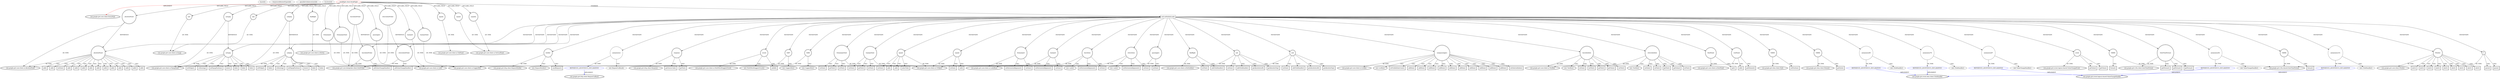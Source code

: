 digraph {
baseInfo[graphId=1091,category="extension_graph",isAnonymous=false,possibleRelation=true]
frameworkRelatedTypesInfo[0="com.google.gwt.core.client.EntryPoint"]
possibleCollaborationsInfo[0="1091~OVERRIDING_METHOD_DECLARATION-INSTANTIATION-~com.google.gwt.core.client.EntryPoint ~com.google.gwt.event.logical.shared.ValueChangeHandler ~false~true",1="1091~OVERRIDING_METHOD_DECLARATION-INSTANTIATION-~com.google.gwt.core.client.EntryPoint ~com.google.gwt.event.dom.client.ClickHandler ~false~true",2="1091~OVERRIDING_METHOD_DECLARATION-INSTANTIATION-~com.google.gwt.core.client.EntryPoint ~com.google.gwt.http.client.RequestCallback ~false~true"]
locationInfo[projectName="coldplayguy-flight87",filePath="/coldplayguy-flight87/flight87-master/BookFlight/src/bookflight/client/BookFlight.java",contextSignature="BookFlight",graphId="1091"]
0[label="bookflight.client.BookFlight",vertexType="ROOT_CLIENT_CLASS_DECLARATION",isFrameworkType=false,color=red]
1[label="com.google.gwt.core.client.EntryPoint",vertexType="FRAMEWORK_INTERFACE_TYPE",isFrameworkType=true,peripheries=2]
2[label="absolutePanel",vertexType="FIELD_DECLARATION",isFrameworkType=true,peripheries=2,shape=circle]
3[label="com.google.gwt.user.client.ui.AbsolutePanel",vertexType="FRAMEWORK_CLASS_TYPE",isFrameworkType=true,peripheries=2]
4[label="cal1",vertexType="FIELD_DECLARATION",isFrameworkType=true,peripheries=2,shape=circle]
5[label="com.google.gwt.user.client.ui.Image",vertexType="FRAMEWORK_CLASS_TYPE",isFrameworkType=true,peripheries=2]
6[label="cal1pop",vertexType="FIELD_DECLARATION",isFrameworkType=true,peripheries=2,shape=circle]
7[label="com.google.gwt.user.client.ui.PopupPanel",vertexType="FRAMEWORK_CLASS_TYPE",isFrameworkType=true,peripheries=2]
8[label="cal2",vertexType="FIELD_DECLARATION",isFrameworkType=true,peripheries=2,shape=circle]
10[label="cal2pop",vertexType="FIELD_DECLARATION",isFrameworkType=true,peripheries=2,shape=circle]
12[label="findflight",vertexType="FIELD_DECLARATION",isFrameworkType=true,peripheries=2,shape=circle]
13[label="com.google.gwt.user.client.ui.Button",vertexType="FRAMEWORK_CLASS_TYPE",isFrameworkType=true,peripheries=2]
14[label="fromairport",vertexType="FIELD_DECLARATION",isFrameworkType=true,peripheries=2,shape=circle]
15[label="com.google.gwt.user.client.ui.Label",vertexType="FRAMEWORK_CLASS_TYPE",isFrameworkType=true,peripheries=2]
16[label="fromairporttext",vertexType="FIELD_DECLARATION",isFrameworkType=true,peripheries=2,shape=circle]
17[label="com.google.gwt.user.client.ui.SuggestBox",vertexType="FRAMEWORK_CLASS_TYPE",isFrameworkType=true,peripheries=2]
18[label="leavedatePicker",vertexType="FIELD_DECLARATION",isFrameworkType=true,peripheries=2,shape=circle]
19[label="com.google.gwt.user.datepicker.client.DatePicker",vertexType="FRAMEWORK_CLASS_TYPE",isFrameworkType=true,peripheries=2]
20[label="passengers",vertexType="FIELD_DECLARATION",isFrameworkType=true,peripheries=2,shape=circle]
22[label="returndatePicker",vertexType="FIELD_DECLARATION",isFrameworkType=true,peripheries=2,shape=circle]
24[label="toairport",vertexType="FIELD_DECLARATION",isFrameworkType=true,peripheries=2,shape=circle]
26[label="toairporttext",vertexType="FIELD_DECLARATION",isFrameworkType=true,peripheries=2,shape=circle]
28[label="tpanel",vertexType="FIELD_DECLARATION",isFrameworkType=true,peripheries=2,shape=circle]
29[label="com.google.gwt.user.client.ui.TabPanel",vertexType="FRAMEWORK_CLASS_TYPE",isFrameworkType=true,peripheries=2]
30[label="vpanel",vertexType="FIELD_DECLARATION",isFrameworkType=true,peripheries=2,shape=circle]
31[label="com.google.gwt.user.client.ui.VerticalPanel",vertexType="FRAMEWORK_CLASS_TYPE",isFrameworkType=true,peripheries=2]
32[label="vpanel2",vertexType="FIELD_DECLARATION",isFrameworkType=true,peripheries=2,shape=circle]
34[label="void onModuleLoad()",vertexType="OVERRIDING_METHOD_DECLARATION",isFrameworkType=false,shape=box]
36[label="builder",vertexType="VARIABLE_EXPRESION",isFrameworkType=true,peripheries=2,shape=circle]
37[label="com.google.gwt.http.client.RequestBuilder",vertexType="FRAMEWORK_CLASS_TYPE",isFrameworkType=true,peripheries=2]
35[label="new RequestBuilder()",vertexType="CONSTRUCTOR_CALL",isFrameworkType=true,peripheries=2]
39[label="sendRequest()",vertexType="INSIDE_CALL",isFrameworkType=true,peripheries=2,shape=box]
41[label="anonymous2",vertexType="VARIABLE_EXPRESION",isFrameworkType=false,shape=circle]
42[label="REFERENCE_ANONYMOUS_DECLARATION",vertexType="REFERENCE_ANONYMOUS_DECLARATION",isFrameworkType=false,color=blue]
43[label="com.google.gwt.http.client.RequestCallback",vertexType="FRAMEWORK_INTERFACE_TYPE",isFrameworkType=true,peripheries=2]
40[label="new RequestCallback()",vertexType="CONSTRUCTOR_CALL",isFrameworkType=false]
44[label="response",vertexType="VARIABLE_EXPRESION",isFrameworkType=true,peripheries=2,shape=circle]
46[label="com.google.gwt.http.client.Response",vertexType="FRAMEWORK_CLASS_TYPE",isFrameworkType=true,peripheries=2]
45[label="getStatusCode()",vertexType="INSIDE_CALL",isFrameworkType=true,peripheries=2,shape=box]
48[label="getText()",vertexType="INSIDE_CALL",isFrameworkType=true,peripheries=2,shape=box]
50[label="oracle",vertexType="VARIABLE_EXPRESION",isFrameworkType=true,peripheries=2,shape=circle]
51[label="com.google.gwt.user.client.ui.MultiWordSuggestOracle",vertexType="FRAMEWORK_CLASS_TYPE",isFrameworkType=true,peripheries=2]
49[label="new MultiWordSuggestOracle()",vertexType="CONSTRUCTOR_CALL",isFrameworkType=true,peripheries=2]
53[label="addAll()",vertexType="INSIDE_CALL",isFrameworkType=true,peripheries=2,shape=box]
55[label="VAR7",vertexType="VARIABLE_EXPRESION",isFrameworkType=true,peripheries=2,shape=circle]
54[label="new SuggestBox()",vertexType="CONSTRUCTOR_CALL",isFrameworkType=true,peripheries=2]
58[label="VAR8",vertexType="VARIABLE_EXPRESION",isFrameworkType=true,peripheries=2,shape=circle]
57[label="new SuggestBox()",vertexType="CONSTRUCTOR_CALL",isFrameworkType=true,peripheries=2]
60[label="absolutePanel",vertexType="VARIABLE_EXPRESION",isFrameworkType=true,peripheries=2,shape=circle]
61[label="add()",vertexType="INSIDE_CALL",isFrameworkType=true,peripheries=2,shape=box]
63[label="fromairporttext",vertexType="VARIABLE_EXPRESION",isFrameworkType=true,peripheries=2,shape=circle]
65[label="com.google.gwt.user.client.ui.UIObject",vertexType="FRAMEWORK_CLASS_TYPE",isFrameworkType=true,peripheries=2]
64[label="setSize()",vertexType="INSIDE_CALL",isFrameworkType=true,peripheries=2,shape=box]
67[label="add()",vertexType="INSIDE_CALL",isFrameworkType=true,peripheries=2,shape=box]
68[label="toairporttext",vertexType="VARIABLE_EXPRESION",isFrameworkType=true,peripheries=2,shape=circle]
69[label="setSize()",vertexType="INSIDE_CALL",isFrameworkType=true,peripheries=2,shape=box]
71[label="tpanel",vertexType="VARIABLE_EXPRESION",isFrameworkType=true,peripheries=2,shape=circle]
72[label="setSize()",vertexType="INSIDE_CALL",isFrameworkType=true,peripheries=2,shape=box]
75[label="add()",vertexType="INSIDE_CALL",isFrameworkType=true,peripheries=2,shape=box]
77[label="add()",vertexType="INSIDE_CALL",isFrameworkType=true,peripheries=2,shape=box]
79[label="selectTab()",vertexType="INSIDE_CALL",isFrameworkType=true,peripheries=2,shape=box]
80[label="vpanel",vertexType="VARIABLE_EXPRESION",isFrameworkType=true,peripheries=2,shape=circle]
81[label="setSize()",vertexType="INSIDE_CALL",isFrameworkType=true,peripheries=2,shape=box]
84[label="add()",vertexType="INSIDE_CALL",isFrameworkType=true,peripheries=2,shape=box]
86[label="setSize()",vertexType="INSIDE_CALL",isFrameworkType=true,peripheries=2,shape=box]
87[label="fromairport",vertexType="VARIABLE_EXPRESION",isFrameworkType=true,peripheries=2,shape=circle]
89[label="com.google.gwt.user.client.ui.LabelBase",vertexType="FRAMEWORK_CLASS_TYPE",isFrameworkType=true,peripheries=2]
88[label="setHorizontalAlignment()",vertexType="INSIDE_CALL",isFrameworkType=true,peripheries=2,shape=box]
91[label="add()",vertexType="INSIDE_CALL",isFrameworkType=true,peripheries=2,shape=box]
93[label="setSize()",vertexType="INSIDE_CALL",isFrameworkType=true,peripheries=2,shape=box]
94[label="toairport",vertexType="VARIABLE_EXPRESION",isFrameworkType=true,peripheries=2,shape=circle]
95[label="setHorizontalAlignment()",vertexType="INSIDE_CALL",isFrameworkType=true,peripheries=2,shape=box]
98[label="add()",vertexType="INSIDE_CALL",isFrameworkType=true,peripheries=2,shape=box]
100[label="setSize()",vertexType="INSIDE_CALL",isFrameworkType=true,peripheries=2,shape=box]
102[label="leavetime",vertexType="VARIABLE_EXPRESION",isFrameworkType=true,peripheries=2,shape=circle]
101[label="new Label()",vertexType="CONSTRUCTOR_CALL",isFrameworkType=true,peripheries=2]
105[label="setHorizontalAlignment()",vertexType="INSIDE_CALL",isFrameworkType=true,peripheries=2,shape=box]
107[label="add()",vertexType="INSIDE_CALL",isFrameworkType=true,peripheries=2,shape=box]
109[label="setSize()",vertexType="INSIDE_CALL",isFrameworkType=true,peripheries=2,shape=box]
111[label="returntime",vertexType="VARIABLE_EXPRESION",isFrameworkType=true,peripheries=2,shape=circle]
110[label="new Label()",vertexType="CONSTRUCTOR_CALL",isFrameworkType=true,peripheries=2]
114[label="setHorizontalAlignment()",vertexType="INSIDE_CALL",isFrameworkType=true,peripheries=2,shape=box]
116[label="add()",vertexType="INSIDE_CALL",isFrameworkType=true,peripheries=2,shape=box]
118[label="setSize()",vertexType="INSIDE_CALL",isFrameworkType=true,peripheries=2,shape=box]
120[label="add()",vertexType="INSIDE_CALL",isFrameworkType=true,peripheries=2,shape=box]
121[label="passengers",vertexType="VARIABLE_EXPRESION",isFrameworkType=true,peripheries=2,shape=circle]
122[label="setSize()",vertexType="INSIDE_CALL",isFrameworkType=true,peripheries=2,shape=box]
124[label="findflight",vertexType="VARIABLE_EXPRESION",isFrameworkType=true,peripheries=2,shape=circle]
126[label="com.google.gwt.user.client.ui.ButtonBase",vertexType="FRAMEWORK_CLASS_TYPE",isFrameworkType=true,peripheries=2]
125[label="setText()",vertexType="INSIDE_CALL",isFrameworkType=true,peripheries=2,shape=box]
128[label="add()",vertexType="INSIDE_CALL",isFrameworkType=true,peripheries=2,shape=box]
129[label="cal1",vertexType="VARIABLE_EXPRESION",isFrameworkType=true,peripheries=2,shape=circle]
130[label="setSize()",vertexType="INSIDE_CALL",isFrameworkType=true,peripheries=2,shape=box]
132[label="cal2",vertexType="VARIABLE_EXPRESION",isFrameworkType=true,peripheries=2,shape=circle]
133[label="setSize()",vertexType="INSIDE_CALL",isFrameworkType=true,peripheries=2,shape=box]
136[label="add()",vertexType="INSIDE_CALL",isFrameworkType=true,peripheries=2,shape=box]
138[label="add()",vertexType="INSIDE_CALL",isFrameworkType=true,peripheries=2,shape=box]
139[label="cal1pop",vertexType="VARIABLE_EXPRESION",isFrameworkType=true,peripheries=2,shape=circle]
140[label="setWidget()",vertexType="INSIDE_CALL",isFrameworkType=true,peripheries=2,shape=box]
142[label="cal2pop",vertexType="VARIABLE_EXPRESION",isFrameworkType=true,peripheries=2,shape=circle]
143[label="setWidget()",vertexType="INSIDE_CALL",isFrameworkType=true,peripheries=2,shape=box]
146[label="numpassengers",vertexType="VARIABLE_EXPRESION",isFrameworkType=true,peripheries=2,shape=circle]
147[label="com.google.gwt.user.client.ui.ListBox",vertexType="FRAMEWORK_CLASS_TYPE",isFrameworkType=true,peripheries=2]
145[label="new ListBox()",vertexType="CONSTRUCTOR_CALL",isFrameworkType=true,peripheries=2]
149[label="setVisibleItemCount()",vertexType="INSIDE_CALL",isFrameworkType=true,peripheries=2,shape=box]
151[label="addItem()",vertexType="INSIDE_CALL",isFrameworkType=true,peripheries=2,shape=box]
153[label="addItem()",vertexType="INSIDE_CALL",isFrameworkType=true,peripheries=2,shape=box]
155[label="addItem()",vertexType="INSIDE_CALL",isFrameworkType=true,peripheries=2,shape=box]
157[label="addItem()",vertexType="INSIDE_CALL",isFrameworkType=true,peripheries=2,shape=box]
159[label="addItem()",vertexType="INSIDE_CALL",isFrameworkType=true,peripheries=2,shape=box]
161[label="addItem()",vertexType="INSIDE_CALL",isFrameworkType=true,peripheries=2,shape=box]
163[label="addItem()",vertexType="INSIDE_CALL",isFrameworkType=true,peripheries=2,shape=box]
165[label="addItem()",vertexType="INSIDE_CALL",isFrameworkType=true,peripheries=2,shape=box]
167[label="addItem()",vertexType="INSIDE_CALL",isFrameworkType=true,peripheries=2,shape=box]
169[label="addItem()",vertexType="INSIDE_CALL",isFrameworkType=true,peripheries=2,shape=box]
171[label="add()",vertexType="INSIDE_CALL",isFrameworkType=true,peripheries=2,shape=box]
173[label="leavedatebox",vertexType="VARIABLE_EXPRESION",isFrameworkType=true,peripheries=2,shape=circle]
174[label="com.google.gwt.user.client.ui.TextBox",vertexType="FRAMEWORK_CLASS_TYPE",isFrameworkType=true,peripheries=2]
172[label="new TextBox()",vertexType="CONSTRUCTOR_CALL",isFrameworkType=true,peripheries=2]
176[label="add()",vertexType="INSIDE_CALL",isFrameworkType=true,peripheries=2,shape=box]
178[label="setSize()",vertexType="INSIDE_CALL",isFrameworkType=true,peripheries=2,shape=box]
180[label="returndatebox",vertexType="VARIABLE_EXPRESION",isFrameworkType=true,peripheries=2,shape=circle]
179[label="new TextBox()",vertexType="CONSTRUCTOR_CALL",isFrameworkType=true,peripheries=2]
183[label="add()",vertexType="INSIDE_CALL",isFrameworkType=true,peripheries=2,shape=box]
185[label="setSize()",vertexType="INSIDE_CALL",isFrameworkType=true,peripheries=2,shape=box]
186[label="RootPanel",vertexType="VARIABLE_EXPRESION",isFrameworkType=true,peripheries=2,shape=circle]
188[label="com.google.gwt.user.client.ui.RootPanel",vertexType="FRAMEWORK_CLASS_TYPE",isFrameworkType=true,peripheries=2]
187[label="get()",vertexType="INSIDE_CALL",isFrameworkType=true,peripheries=2,shape=box]
189[label="rootPanel",vertexType="VARIABLE_EXPRESION",isFrameworkType=true,peripheries=2,shape=circle]
190[label="add()",vertexType="INSIDE_CALL",isFrameworkType=true,peripheries=2,shape=box]
192[label="VAR65",vertexType="VARIABLE_EXPRESION",isFrameworkType=true,peripheries=2,shape=circle]
194[label="com.google.gwt.dom.client.Style",vertexType="FRAMEWORK_CLASS_TYPE",isFrameworkType=true,peripheries=2]
193[label="setPosition()",vertexType="INSIDE_CALL",isFrameworkType=true,peripheries=2,shape=box]
195[label="VAR66",vertexType="VARIABLE_EXPRESION",isFrameworkType=true,peripheries=2,shape=circle]
197[label="com.google.gwt.dom.client.Element",vertexType="FRAMEWORK_CLASS_TYPE",isFrameworkType=true,peripheries=2]
196[label="getStyle()",vertexType="INSIDE_CALL",isFrameworkType=true,peripheries=2,shape=box]
199[label="getElement()",vertexType="INSIDE_CALL",isFrameworkType=true,peripheries=2,shape=box]
201[label="addClickHandler()",vertexType="INSIDE_CALL",isFrameworkType=true,peripheries=2,shape=box]
203[label="anonymous69",vertexType="VARIABLE_EXPRESION",isFrameworkType=false,shape=circle]
204[label="REFERENCE_ANONYMOUS_DECLARATION",vertexType="REFERENCE_ANONYMOUS_DECLARATION",isFrameworkType=false,color=blue]
205[label="com.google.gwt.event.dom.client.ClickHandler",vertexType="FRAMEWORK_INTERFACE_TYPE",isFrameworkType=true,peripheries=2]
202[label="new ClickHandler()",vertexType="CONSTRUCTOR_CALL",isFrameworkType=false]
207[label="isShowing()",vertexType="INSIDE_CALL",isFrameworkType=true,peripheries=2,shape=box]
209[label="setPopupPosition()",vertexType="INSIDE_CALL",isFrameworkType=true,peripheries=2,shape=box]
211[label="getAbsoluteLeft()",vertexType="INSIDE_CALL",isFrameworkType=true,peripheries=2,shape=box]
213[label="getAbsoluteTop()",vertexType="INSIDE_CALL",isFrameworkType=true,peripheries=2,shape=box]
215[label="show()",vertexType="INSIDE_CALL",isFrameworkType=true,peripheries=2,shape=box]
217[label="hide()",vertexType="INSIDE_CALL",isFrameworkType=true,peripheries=2,shape=box]
219[label="hide()",vertexType="INSIDE_CALL",isFrameworkType=true,peripheries=2,shape=box]
221[label="addClickHandler()",vertexType="INSIDE_CALL",isFrameworkType=true,peripheries=2,shape=box]
223[label="anonymous78",vertexType="VARIABLE_EXPRESION",isFrameworkType=false,shape=circle]
224[label="REFERENCE_ANONYMOUS_DECLARATION",vertexType="REFERENCE_ANONYMOUS_DECLARATION",isFrameworkType=false,color=blue]
222[label="new ClickHandler()",vertexType="CONSTRUCTOR_CALL",isFrameworkType=false]
227[label="isShowing()",vertexType="INSIDE_CALL",isFrameworkType=true,peripheries=2,shape=box]
229[label="setPopupPosition()",vertexType="INSIDE_CALL",isFrameworkType=true,peripheries=2,shape=box]
231[label="getAbsoluteLeft()",vertexType="INSIDE_CALL",isFrameworkType=true,peripheries=2,shape=box]
233[label="getAbsoluteTop()",vertexType="INSIDE_CALL",isFrameworkType=true,peripheries=2,shape=box]
235[label="show()",vertexType="INSIDE_CALL",isFrameworkType=true,peripheries=2,shape=box]
237[label="hide()",vertexType="INSIDE_CALL",isFrameworkType=true,peripheries=2,shape=box]
239[label="hide()",vertexType="INSIDE_CALL",isFrameworkType=true,peripheries=2,shape=box]
240[label="leavedatePicker",vertexType="VARIABLE_EXPRESION",isFrameworkType=true,peripheries=2,shape=circle]
241[label="addValueChangeHandler()",vertexType="INSIDE_CALL",isFrameworkType=true,peripheries=2,shape=box]
244[label="anonymous87",vertexType="VARIABLE_EXPRESION",isFrameworkType=false,shape=circle]
245[label="REFERENCE_ANONYMOUS_DECLARATION",vertexType="REFERENCE_ANONYMOUS_DECLARATION",isFrameworkType=false,color=blue]
246[label="com.google.gwt.event.logical.shared.ValueChangeHandler",vertexType="FRAMEWORK_INTERFACE_TYPE",isFrameworkType=true,peripheries=2]
243[label="new ValueChangeHandler()",vertexType="CONSTRUCTOR_CALL",isFrameworkType=false]
247[label="event",vertexType="VARIABLE_EXPRESION",isFrameworkType=true,peripheries=2,shape=circle]
249[label="com.google.gwt.event.logical.shared.ValueChangeEvent",vertexType="FRAMEWORK_CLASS_TYPE",isFrameworkType=true,peripheries=2]
248[label="getValue()",vertexType="INSIDE_CALL",isFrameworkType=true,peripheries=2,shape=box]
250[label="VAR89",vertexType="VARIABLE_EXPRESION",isFrameworkType=true,peripheries=2,shape=circle]
252[label="com.google.gwt.i18n.shared.DateTimeFormat",vertexType="FRAMEWORK_CLASS_TYPE",isFrameworkType=true,peripheries=2]
251[label="format()",vertexType="INSIDE_CALL",isFrameworkType=true,peripheries=2,shape=box]
253[label="DateTimeFormat",vertexType="VARIABLE_EXPRESION",isFrameworkType=true,peripheries=2,shape=circle]
255[label="com.google.gwt.i18n.client.DateTimeFormat",vertexType="FRAMEWORK_CLASS_TYPE",isFrameworkType=true,peripheries=2]
254[label="getFormat()",vertexType="INSIDE_CALL",isFrameworkType=true,peripheries=2,shape=box]
257[label="setText()",vertexType="INSIDE_CALL",isFrameworkType=true,peripheries=2,shape=box]
259[label="hide()",vertexType="INSIDE_CALL",isFrameworkType=true,peripheries=2,shape=box]
260[label="returndatePicker",vertexType="VARIABLE_EXPRESION",isFrameworkType=true,peripheries=2,shape=circle]
261[label="addValueChangeHandler()",vertexType="INSIDE_CALL",isFrameworkType=true,peripheries=2,shape=box]
264[label="anonymous94",vertexType="VARIABLE_EXPRESION",isFrameworkType=false,shape=circle]
265[label="REFERENCE_ANONYMOUS_DECLARATION",vertexType="REFERENCE_ANONYMOUS_DECLARATION",isFrameworkType=false,color=blue]
263[label="new ValueChangeHandler()",vertexType="CONSTRUCTOR_CALL",isFrameworkType=false]
268[label="getValue()",vertexType="INSIDE_CALL",isFrameworkType=true,peripheries=2,shape=box]
269[label="VAR96",vertexType="VARIABLE_EXPRESION",isFrameworkType=true,peripheries=2,shape=circle]
270[label="format()",vertexType="INSIDE_CALL",isFrameworkType=true,peripheries=2,shape=box]
273[label="getFormat()",vertexType="INSIDE_CALL",isFrameworkType=true,peripheries=2,shape=box]
275[label="setText()",vertexType="INSIDE_CALL",isFrameworkType=true,peripheries=2,shape=box]
277[label="hide()",vertexType="INSIDE_CALL",isFrameworkType=true,peripheries=2,shape=box]
279[label="addClickHandler()",vertexType="INSIDE_CALL",isFrameworkType=true,peripheries=2,shape=box]
281[label="anonymous101",vertexType="VARIABLE_EXPRESION",isFrameworkType=false,shape=circle]
282[label="REFERENCE_ANONYMOUS_DECLARATION",vertexType="REFERENCE_ANONYMOUS_DECLARATION",isFrameworkType=false,color=blue]
280[label="new ClickHandler()",vertexType="CONSTRUCTOR_CALL",isFrameworkType=false]
285[label="getText()",vertexType="INSIDE_CALL",isFrameworkType=true,peripheries=2,shape=box]
286[label="Window",vertexType="VARIABLE_EXPRESION",isFrameworkType=true,peripheries=2,shape=circle]
288[label="com.google.gwt.user.client.Window",vertexType="FRAMEWORK_CLASS_TYPE",isFrameworkType=true,peripheries=2]
287[label="alert()",vertexType="INSIDE_CALL",isFrameworkType=true,peripheries=2,shape=box]
290[label="getText()",vertexType="INSIDE_CALL",isFrameworkType=true,peripheries=2,shape=box]
292[label="alert()",vertexType="INSIDE_CALL",isFrameworkType=true,peripheries=2,shape=box]
294[label="getText()",vertexType="INSIDE_CALL",isFrameworkType=true,peripheries=2,shape=box]
296[label="alert()",vertexType="INSIDE_CALL",isFrameworkType=true,peripheries=2,shape=box]
298[label="getText()",vertexType="INSIDE_CALL",isFrameworkType=true,peripheries=2,shape=box]
300[label="alert()",vertexType="INSIDE_CALL",isFrameworkType=true,peripheries=2,shape=box]
302[label="getFormat()",vertexType="INSIDE_CALL",isFrameworkType=true,peripheries=2,shape=box]
303[label="f",vertexType="VARIABLE_EXPRESION",isFrameworkType=true,peripheries=2,shape=circle]
304[label="parse()",vertexType="INSIDE_CALL",isFrameworkType=true,peripheries=2,shape=box]
307[label="getValue()",vertexType="INSIDE_CALL",isFrameworkType=true,peripheries=2,shape=box]
309[label="alert()",vertexType="INSIDE_CALL",isFrameworkType=true,peripheries=2,shape=box]
311[label="parse()",vertexType="INSIDE_CALL",isFrameworkType=true,peripheries=2,shape=box]
313[label="getValue()",vertexType="INSIDE_CALL",isFrameworkType=true,peripheries=2,shape=box]
315[label="alert()",vertexType="INSIDE_CALL",isFrameworkType=true,peripheries=2,shape=box]
317[label="alert()",vertexType="INSIDE_CALL",isFrameworkType=true,peripheries=2,shape=box]
319[label="alert()",vertexType="INSIDE_CALL",isFrameworkType=true,peripheries=2,shape=box]
321[label="alert()",vertexType="INSIDE_CALL",isFrameworkType=true,peripheries=2,shape=box]
323[label="setText()",vertexType="INSIDE_CALL",isFrameworkType=true,peripheries=2,shape=box]
325[label="setText()",vertexType="INSIDE_CALL",isFrameworkType=true,peripheries=2,shape=box]
327[label="setText()",vertexType="INSIDE_CALL",isFrameworkType=true,peripheries=2,shape=box]
329[label="setText()",vertexType="INSIDE_CALL",isFrameworkType=true,peripheries=2,shape=box]
331[label="setSelectedIndex()",vertexType="INSIDE_CALL",isFrameworkType=true,peripheries=2,shape=box]
0->1[label="IMPLEMENT",color=red]
0->2[label="DECLARE_FIELD"]
2->3[label="OF_TYPE"]
0->4[label="DECLARE_FIELD"]
4->5[label="OF_TYPE"]
0->6[label="DECLARE_FIELD"]
6->7[label="OF_TYPE"]
0->8[label="DECLARE_FIELD"]
8->5[label="OF_TYPE"]
0->10[label="DECLARE_FIELD"]
10->7[label="OF_TYPE"]
0->12[label="DECLARE_FIELD"]
12->13[label="OF_TYPE"]
0->14[label="DECLARE_FIELD"]
14->15[label="OF_TYPE"]
0->16[label="DECLARE_FIELD"]
16->17[label="OF_TYPE"]
0->18[label="DECLARE_FIELD"]
18->19[label="OF_TYPE"]
0->20[label="DECLARE_FIELD"]
20->15[label="OF_TYPE"]
0->22[label="DECLARE_FIELD"]
22->19[label="OF_TYPE"]
0->24[label="DECLARE_FIELD"]
24->15[label="OF_TYPE"]
0->26[label="DECLARE_FIELD"]
26->17[label="OF_TYPE"]
0->28[label="DECLARE_FIELD"]
28->29[label="OF_TYPE"]
0->30[label="DECLARE_FIELD"]
30->31[label="OF_TYPE"]
0->32[label="DECLARE_FIELD"]
32->31[label="OF_TYPE"]
0->34[label="OVERRIDE"]
34->36[label="INSTANTIATE"]
36->37[label="OF_TYPE"]
36->35[label="CALL"]
36->39[label="CALL"]
34->41[label="INSTANTIATE"]
42->43[label="IMPLEMENT",color=blue]
41->42[label="OF_TYPE"]
41->40[label="CALL"]
34->44[label="INSTANTIATE"]
44->46[label="OF_TYPE"]
44->45[label="CALL"]
44->48[label="CALL"]
34->50[label="INSTANTIATE"]
50->51[label="OF_TYPE"]
50->49[label="CALL"]
50->53[label="CALL"]
34->55[label="INSTANTIATE"]
55->17[label="OF_TYPE"]
55->54[label="CALL"]
34->58[label="INSTANTIATE"]
58->17[label="OF_TYPE"]
58->57[label="CALL"]
34->60[label="INSTANTIATE"]
2->60[label="REFERENCE"]
60->3[label="OF_TYPE"]
60->61[label="CALL"]
34->63[label="INSTANTIATE"]
63->65[label="OF_TYPE"]
63->64[label="CALL"]
60->67[label="CALL"]
34->68[label="INSTANTIATE"]
68->65[label="OF_TYPE"]
68->69[label="CALL"]
34->71[label="INSTANTIATE"]
71->65[label="OF_TYPE"]
71->72[label="CALL"]
71->75[label="CALL"]
71->77[label="CALL"]
71->79[label="CALL"]
34->80[label="INSTANTIATE"]
80->65[label="OF_TYPE"]
80->81[label="CALL"]
80->84[label="CALL"]
60->86[label="CALL"]
34->87[label="INSTANTIATE"]
87->89[label="OF_TYPE"]
87->88[label="CALL"]
60->91[label="CALL"]
87->93[label="CALL"]
34->94[label="INSTANTIATE"]
94->89[label="OF_TYPE"]
94->95[label="CALL"]
60->98[label="CALL"]
94->100[label="CALL"]
34->102[label="INSTANTIATE"]
102->15[label="OF_TYPE"]
102->101[label="CALL"]
102->105[label="CALL"]
60->107[label="CALL"]
102->109[label="CALL"]
34->111[label="INSTANTIATE"]
111->15[label="OF_TYPE"]
111->110[label="CALL"]
111->114[label="CALL"]
60->116[label="CALL"]
111->118[label="CALL"]
60->120[label="CALL"]
34->121[label="INSTANTIATE"]
121->65[label="OF_TYPE"]
121->122[label="CALL"]
34->124[label="INSTANTIATE"]
124->126[label="OF_TYPE"]
124->125[label="CALL"]
60->128[label="CALL"]
34->129[label="INSTANTIATE"]
129->65[label="OF_TYPE"]
129->130[label="CALL"]
34->132[label="INSTANTIATE"]
132->65[label="OF_TYPE"]
132->133[label="CALL"]
60->136[label="CALL"]
60->138[label="CALL"]
34->139[label="INSTANTIATE"]
6->139[label="REFERENCE"]
139->7[label="OF_TYPE"]
139->140[label="CALL"]
34->142[label="INSTANTIATE"]
10->142[label="REFERENCE"]
142->7[label="OF_TYPE"]
142->143[label="CALL"]
34->146[label="INSTANTIATE"]
146->147[label="OF_TYPE"]
146->145[label="CALL"]
146->149[label="CALL"]
146->151[label="CALL"]
146->153[label="CALL"]
146->155[label="CALL"]
146->157[label="CALL"]
146->159[label="CALL"]
146->161[label="CALL"]
146->163[label="CALL"]
146->165[label="CALL"]
146->167[label="CALL"]
146->169[label="CALL"]
60->171[label="CALL"]
34->173[label="INSTANTIATE"]
173->174[label="OF_TYPE"]
173->172[label="CALL"]
60->176[label="CALL"]
173->178[label="CALL"]
34->180[label="INSTANTIATE"]
180->174[label="OF_TYPE"]
180->179[label="CALL"]
60->183[label="CALL"]
180->185[label="CALL"]
34->186[label="INSTANTIATE"]
186->188[label="OF_TYPE"]
186->187[label="CALL"]
34->189[label="INSTANTIATE"]
189->3[label="OF_TYPE"]
189->190[label="CALL"]
34->192[label="INSTANTIATE"]
192->194[label="OF_TYPE"]
192->193[label="CALL"]
34->195[label="INSTANTIATE"]
195->197[label="OF_TYPE"]
195->196[label="CALL"]
189->199[label="CALL"]
129->201[label="CALL"]
34->203[label="INSTANTIATE"]
204->205[label="IMPLEMENT",color=blue]
203->204[label="OF_TYPE"]
203->202[label="CALL"]
139->207[label="CALL"]
139->209[label="CALL"]
129->211[label="CALL"]
129->213[label="CALL"]
139->215[label="CALL"]
142->217[label="CALL"]
139->219[label="CALL"]
132->221[label="CALL"]
34->223[label="INSTANTIATE"]
224->205[label="IMPLEMENT",color=blue]
223->224[label="OF_TYPE"]
223->222[label="CALL"]
142->227[label="CALL"]
142->229[label="CALL"]
132->231[label="CALL"]
132->233[label="CALL"]
142->235[label="CALL"]
139->237[label="CALL"]
142->239[label="CALL"]
34->240[label="INSTANTIATE"]
18->240[label="REFERENCE"]
240->19[label="OF_TYPE"]
240->241[label="CALL"]
34->244[label="INSTANTIATE"]
245->246[label="IMPLEMENT",color=blue]
244->245[label="OF_TYPE"]
244->243[label="CALL"]
34->247[label="INSTANTIATE"]
247->249[label="OF_TYPE"]
247->248[label="CALL"]
34->250[label="INSTANTIATE"]
250->252[label="OF_TYPE"]
250->251[label="CALL"]
34->253[label="INSTANTIATE"]
253->255[label="OF_TYPE"]
253->254[label="CALL"]
173->257[label="CALL"]
139->259[label="CALL"]
34->260[label="INSTANTIATE"]
22->260[label="REFERENCE"]
260->19[label="OF_TYPE"]
260->261[label="CALL"]
34->264[label="INSTANTIATE"]
265->246[label="IMPLEMENT",color=blue]
264->265[label="OF_TYPE"]
264->263[label="CALL"]
247->268[label="CALL"]
34->269[label="INSTANTIATE"]
269->252[label="OF_TYPE"]
269->270[label="CALL"]
253->273[label="CALL"]
180->275[label="CALL"]
142->277[label="CALL"]
124->279[label="CALL"]
34->281[label="INSTANTIATE"]
282->205[label="IMPLEMENT",color=blue]
281->282[label="OF_TYPE"]
281->280[label="CALL"]
63->285[label="CALL"]
34->286[label="INSTANTIATE"]
286->288[label="OF_TYPE"]
286->287[label="CALL"]
68->290[label="CALL"]
286->292[label="CALL"]
173->294[label="CALL"]
286->296[label="CALL"]
180->298[label="CALL"]
286->300[label="CALL"]
253->302[label="CALL"]
34->303[label="INSTANTIATE"]
303->252[label="OF_TYPE"]
303->304[label="CALL"]
173->307[label="CALL"]
286->309[label="CALL"]
303->311[label="CALL"]
180->313[label="CALL"]
286->315[label="CALL"]
286->317[label="CALL"]
286->319[label="CALL"]
286->321[label="CALL"]
63->323[label="CALL"]
68->325[label="CALL"]
173->327[label="CALL"]
180->329[label="CALL"]
146->331[label="CALL"]
}
